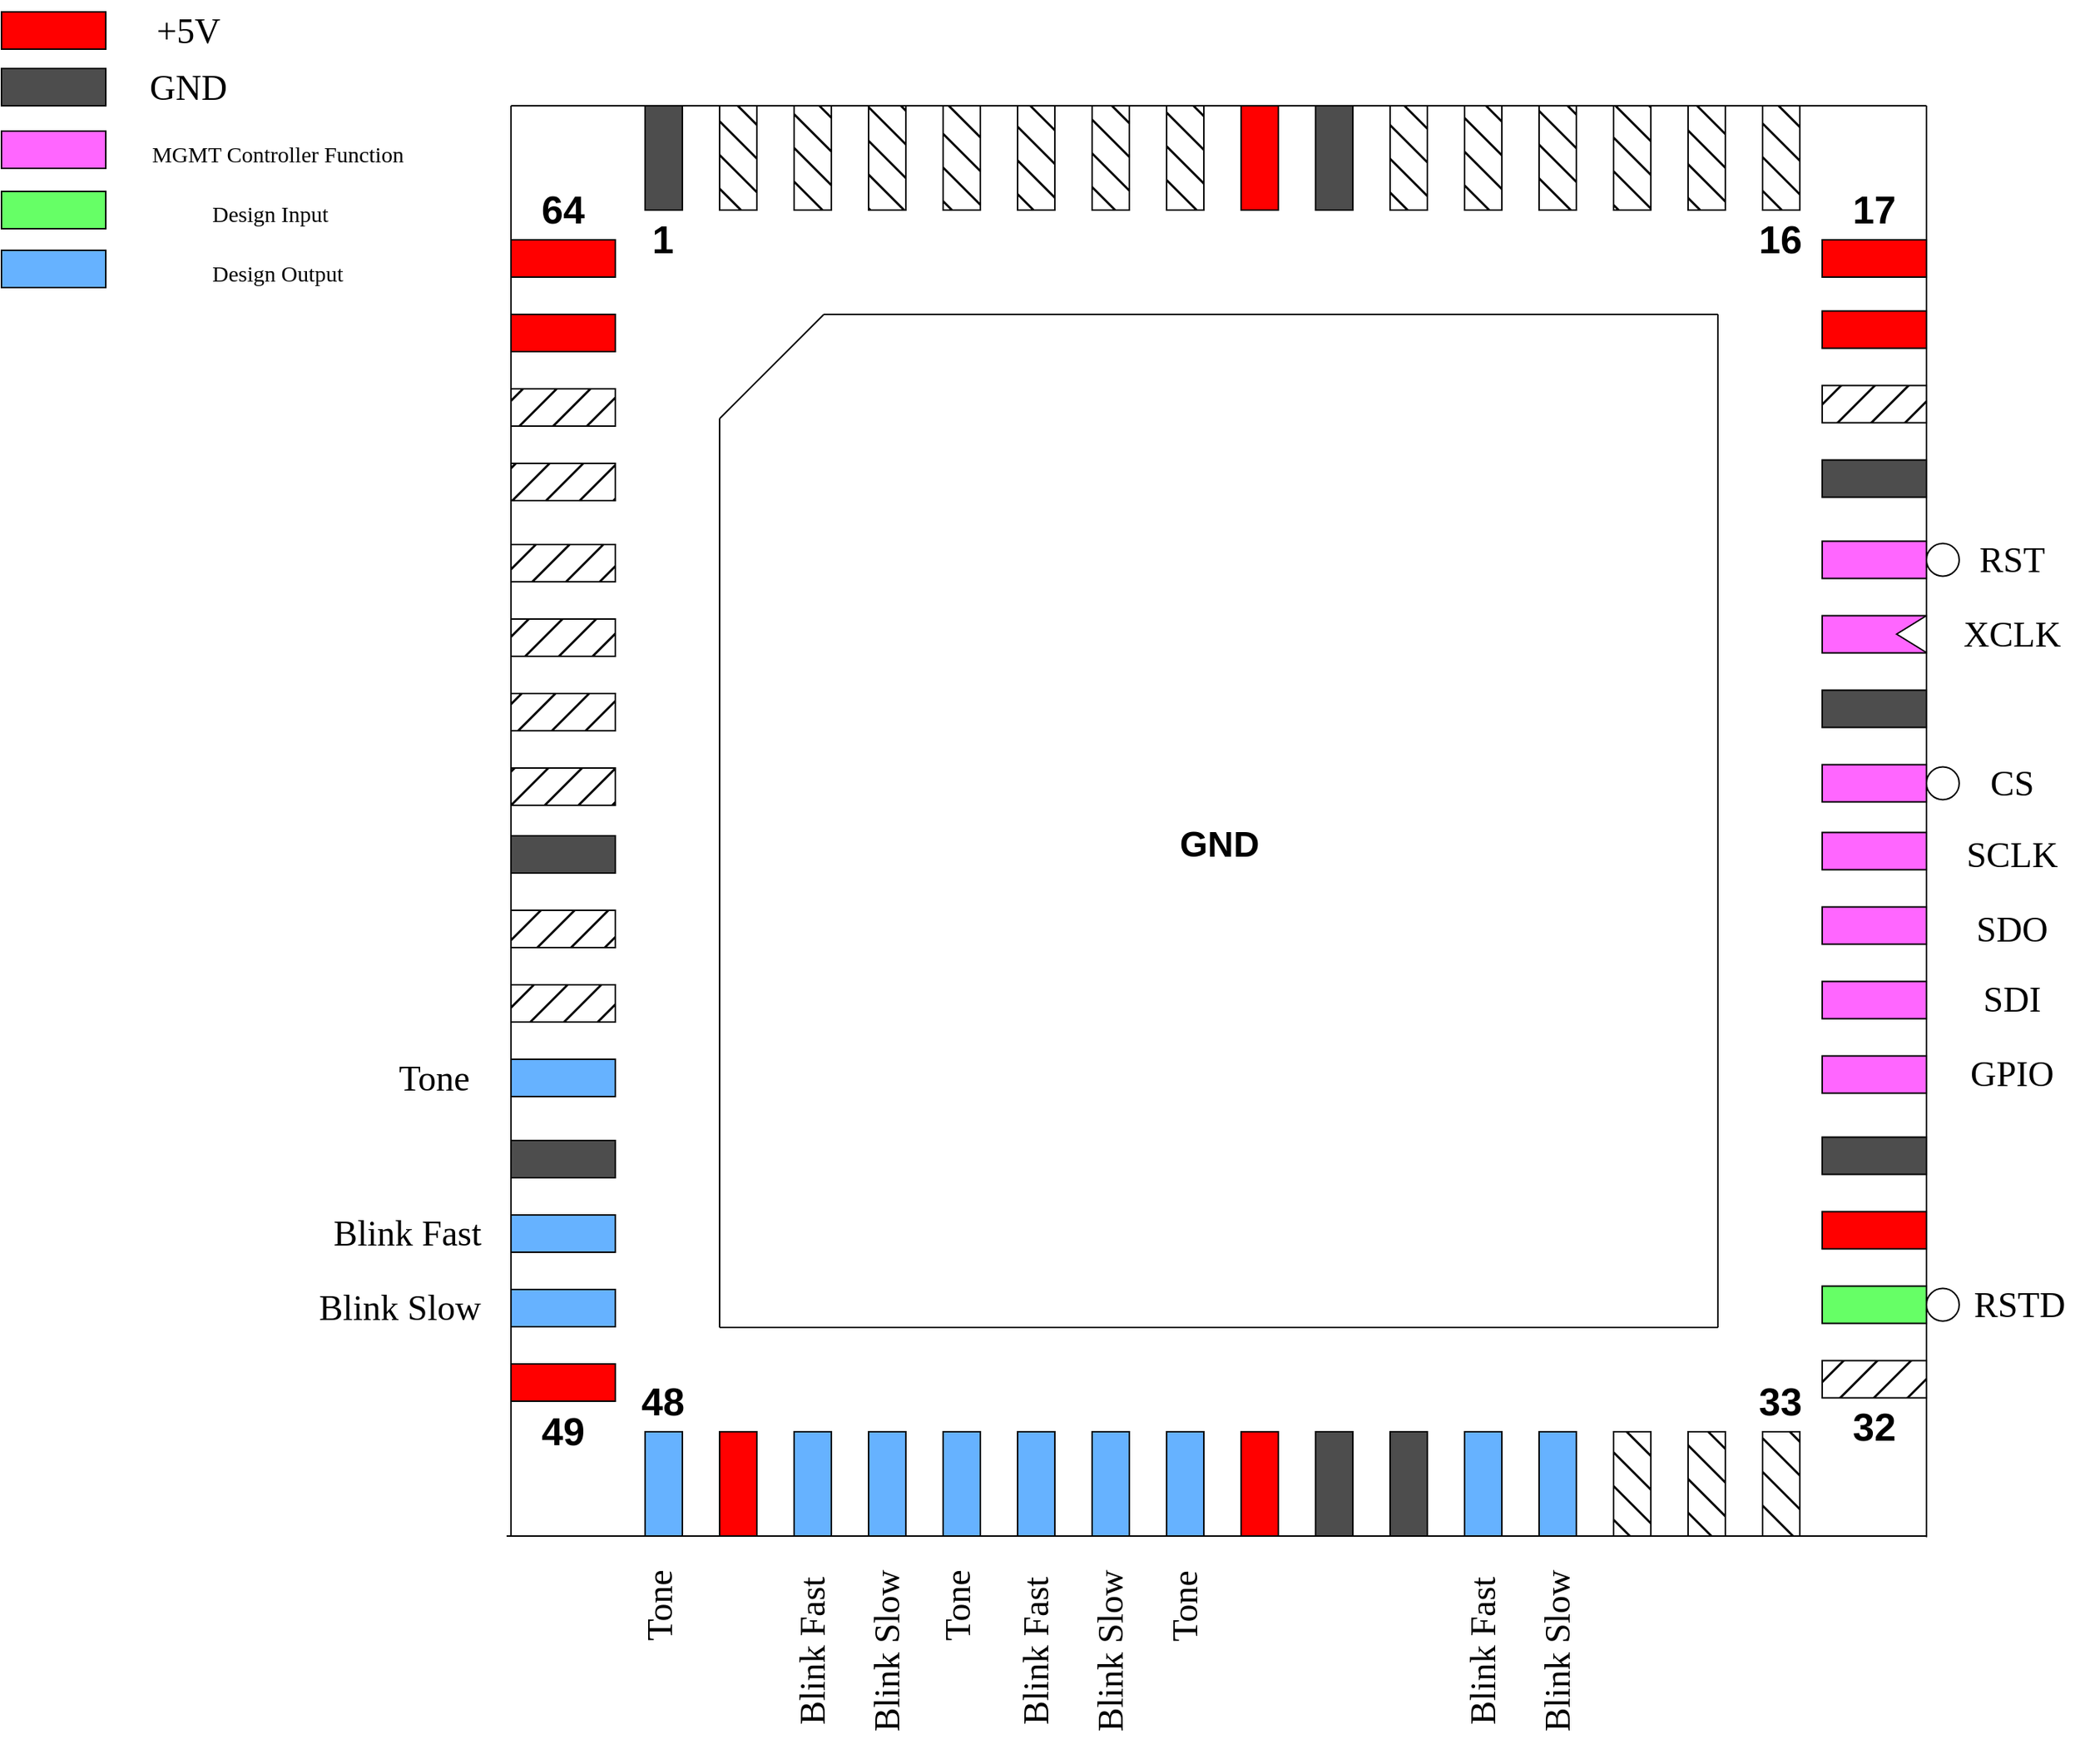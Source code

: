 <mxfile version="23.1.5" type="device">
  <diagram name="Page-1" id="KBfaCyDjYWF2zj9976v4">
    <mxGraphModel dx="1152" dy="675" grid="1" gridSize="10" guides="1" tooltips="1" connect="1" arrows="1" fold="1" page="1" pageScale="1" pageWidth="1654" pageHeight="1169" math="0" shadow="0">
      <root>
        <mxCell id="0" />
        <mxCell id="1" parent="0" />
        <mxCell id="v-SxHT_lb7vYxUnTYVk2-1" value="" style="rounded=0;whiteSpace=wrap;html=1;fillColor=#FF0000;" parent="1" vertex="1">
          <mxGeometry x="351.96" y="193" width="70" height="25" as="geometry" />
        </mxCell>
        <mxCell id="v-SxHT_lb7vYxUnTYVk2-3" value="" style="rounded=0;whiteSpace=wrap;html=1;fillColor=#FF0000;" parent="1" vertex="1">
          <mxGeometry x="351.96" y="243" width="70" height="25" as="geometry" />
        </mxCell>
        <mxCell id="v-SxHT_lb7vYxUnTYVk2-4" value="" style="rounded=0;whiteSpace=wrap;html=1;fillStyle=hatch;fillColor=#000000;" parent="1" vertex="1">
          <mxGeometry x="351.96" y="293" width="70" height="25" as="geometry" />
        </mxCell>
        <mxCell id="v-SxHT_lb7vYxUnTYVk2-5" value="" style="rounded=0;whiteSpace=wrap;html=1;fillStyle=hatch;fillColor=#000000;" parent="1" vertex="1">
          <mxGeometry x="351.96" y="343" width="70" height="25" as="geometry" />
        </mxCell>
        <mxCell id="v-SxHT_lb7vYxUnTYVk2-6" value="" style="rounded=0;whiteSpace=wrap;html=1;fillStyle=hatch;fillColor=#000000;" parent="1" vertex="1">
          <mxGeometry x="351.96" y="397.5" width="70" height="25" as="geometry" />
        </mxCell>
        <mxCell id="v-SxHT_lb7vYxUnTYVk2-7" value="" style="rounded=0;whiteSpace=wrap;html=1;fillStyle=hatch;fillColor=#000000;" parent="1" vertex="1">
          <mxGeometry x="351.96" y="447.5" width="70" height="25" as="geometry" />
        </mxCell>
        <mxCell id="v-SxHT_lb7vYxUnTYVk2-8" value="" style="rounded=0;whiteSpace=wrap;html=1;fillStyle=hatch;fillColor=#000000;" parent="1" vertex="1">
          <mxGeometry x="351.96" y="497.5" width="70" height="25" as="geometry" />
        </mxCell>
        <mxCell id="v-SxHT_lb7vYxUnTYVk2-9" value="" style="rounded=0;whiteSpace=wrap;html=1;fillStyle=hatch;fillColor=#000000;" parent="1" vertex="1">
          <mxGeometry x="351.96" y="547.5" width="70" height="25" as="geometry" />
        </mxCell>
        <mxCell id="v-SxHT_lb7vYxUnTYVk2-10" value="" style="rounded=0;whiteSpace=wrap;html=1;fillColor=#4D4D4D;" parent="1" vertex="1">
          <mxGeometry x="351.96" y="593" width="70" height="25" as="geometry" />
        </mxCell>
        <mxCell id="v-SxHT_lb7vYxUnTYVk2-11" value="" style="rounded=0;whiteSpace=wrap;html=1;fillStyle=hatch;fillColor=#000000;" parent="1" vertex="1">
          <mxGeometry x="351.96" y="643" width="70" height="25" as="geometry" />
        </mxCell>
        <mxCell id="v-SxHT_lb7vYxUnTYVk2-12" value="" style="rounded=0;whiteSpace=wrap;html=1;fillStyle=hatch;fillColor=#000000;" parent="1" vertex="1">
          <mxGeometry x="351.96" y="693" width="70" height="25" as="geometry" />
        </mxCell>
        <mxCell id="v-SxHT_lb7vYxUnTYVk2-13" value="" style="rounded=0;whiteSpace=wrap;html=1;fillColor=#66B2FF;" parent="1" vertex="1">
          <mxGeometry x="351.96" y="743" width="70" height="25" as="geometry" />
        </mxCell>
        <mxCell id="v-SxHT_lb7vYxUnTYVk2-14" value="" style="rounded=0;whiteSpace=wrap;html=1;fillColor=#4D4D4D;" parent="1" vertex="1">
          <mxGeometry x="351.96" y="797.5" width="70" height="25" as="geometry" />
        </mxCell>
        <mxCell id="v-SxHT_lb7vYxUnTYVk2-15" value="" style="rounded=0;whiteSpace=wrap;html=1;fillColor=#66B2FF;" parent="1" vertex="1">
          <mxGeometry x="351.96" y="847.5" width="70" height="25" as="geometry" />
        </mxCell>
        <mxCell id="v-SxHT_lb7vYxUnTYVk2-16" value="" style="rounded=0;whiteSpace=wrap;html=1;fillColor=#66B2FF;" parent="1" vertex="1">
          <mxGeometry x="351.96" y="897.5" width="70" height="25" as="geometry" />
        </mxCell>
        <mxCell id="v-SxHT_lb7vYxUnTYVk2-17" value="" style="rounded=0;whiteSpace=wrap;html=1;fillColor=#FF0000;" parent="1" vertex="1">
          <mxGeometry x="351.96" y="947.5" width="70" height="25" as="geometry" />
        </mxCell>
        <mxCell id="v-SxHT_lb7vYxUnTYVk2-19" value="" style="rounded=0;whiteSpace=wrap;html=1;fillColor=#FF0000;" parent="1" vertex="1">
          <mxGeometry x="1231.96" y="193" width="70" height="25" as="geometry" />
        </mxCell>
        <mxCell id="v-SxHT_lb7vYxUnTYVk2-20" value="" style="rounded=0;whiteSpace=wrap;html=1;fillColor=#FF0000;" parent="1" vertex="1">
          <mxGeometry x="1231.96" y="240.75" width="70" height="25" as="geometry" />
        </mxCell>
        <mxCell id="v-SxHT_lb7vYxUnTYVk2-21" value="" style="rounded=0;whiteSpace=wrap;html=1;fillColor=#000000;fillStyle=hatch;" parent="1" vertex="1">
          <mxGeometry x="1231.96" y="290.75" width="70" height="25" as="geometry" />
        </mxCell>
        <mxCell id="v-SxHT_lb7vYxUnTYVk2-22" value="" style="rounded=0;whiteSpace=wrap;html=1;fillColor=#4D4D4D;" parent="1" vertex="1">
          <mxGeometry x="1231.96" y="340.75" width="70" height="25" as="geometry" />
        </mxCell>
        <mxCell id="v-SxHT_lb7vYxUnTYVk2-23" value="" style="rounded=0;whiteSpace=wrap;html=1;fillColor=#FF66FF;" parent="1" vertex="1">
          <mxGeometry x="1231.96" y="395.25" width="70" height="25" as="geometry" />
        </mxCell>
        <mxCell id="v-SxHT_lb7vYxUnTYVk2-24" value="" style="rounded=0;whiteSpace=wrap;html=1;fillColor=#FF66FF;" parent="1" vertex="1">
          <mxGeometry x="1231.96" y="445.25" width="70" height="25" as="geometry" />
        </mxCell>
        <mxCell id="v-SxHT_lb7vYxUnTYVk2-25" value="" style="rounded=0;whiteSpace=wrap;html=1;fillColor=#4D4D4D;" parent="1" vertex="1">
          <mxGeometry x="1231.96" y="495.25" width="70" height="25" as="geometry" />
        </mxCell>
        <mxCell id="v-SxHT_lb7vYxUnTYVk2-26" value="" style="rounded=0;whiteSpace=wrap;html=1;fillColor=#FF66FF;" parent="1" vertex="1">
          <mxGeometry x="1231.96" y="545.25" width="70" height="25" as="geometry" />
        </mxCell>
        <mxCell id="v-SxHT_lb7vYxUnTYVk2-27" value="" style="rounded=0;whiteSpace=wrap;html=1;fillColor=#FF66FF;" parent="1" vertex="1">
          <mxGeometry x="1231.96" y="590.75" width="70" height="25" as="geometry" />
        </mxCell>
        <mxCell id="v-SxHT_lb7vYxUnTYVk2-28" value="" style="rounded=0;whiteSpace=wrap;html=1;fillColor=#FF66FF;" parent="1" vertex="1">
          <mxGeometry x="1231.96" y="640.75" width="70" height="25" as="geometry" />
        </mxCell>
        <mxCell id="v-SxHT_lb7vYxUnTYVk2-29" value="" style="rounded=0;whiteSpace=wrap;html=1;fillColor=#FF66FF;" parent="1" vertex="1">
          <mxGeometry x="1231.96" y="690.75" width="70" height="25" as="geometry" />
        </mxCell>
        <mxCell id="v-SxHT_lb7vYxUnTYVk2-30" value="" style="rounded=0;whiteSpace=wrap;html=1;fillColor=#FF66FF;" parent="1" vertex="1">
          <mxGeometry x="1231.96" y="740.75" width="70" height="25" as="geometry" />
        </mxCell>
        <mxCell id="v-SxHT_lb7vYxUnTYVk2-31" value="" style="rounded=0;whiteSpace=wrap;html=1;fillColor=#4D4D4D;" parent="1" vertex="1">
          <mxGeometry x="1231.96" y="795.25" width="70" height="25" as="geometry" />
        </mxCell>
        <mxCell id="v-SxHT_lb7vYxUnTYVk2-32" value="" style="rounded=0;whiteSpace=wrap;html=1;fillColor=#FF0000;" parent="1" vertex="1">
          <mxGeometry x="1231.96" y="845.25" width="70" height="25" as="geometry" />
        </mxCell>
        <mxCell id="v-SxHT_lb7vYxUnTYVk2-33" value="" style="rounded=0;whiteSpace=wrap;html=1;fillColor=#66FF66;" parent="1" vertex="1">
          <mxGeometry x="1231.96" y="895.25" width="70" height="25" as="geometry" />
        </mxCell>
        <mxCell id="v-SxHT_lb7vYxUnTYVk2-34" value="" style="rounded=0;whiteSpace=wrap;html=1;fillStyle=hatch;fillColor=#000000;" parent="1" vertex="1">
          <mxGeometry x="1231.96" y="945.25" width="70" height="25" as="geometry" />
        </mxCell>
        <mxCell id="v-SxHT_lb7vYxUnTYVk2-35" value="" style="rounded=0;whiteSpace=wrap;html=1;direction=south;fillColor=#66B2FF;" parent="1" vertex="1">
          <mxGeometry x="441.96" y="993" width="25" height="70" as="geometry" />
        </mxCell>
        <mxCell id="v-SxHT_lb7vYxUnTYVk2-36" value="" style="rounded=0;whiteSpace=wrap;html=1;direction=south;fillColor=#FF0000;" parent="1" vertex="1">
          <mxGeometry x="491.96" y="993" width="25" height="70" as="geometry" />
        </mxCell>
        <mxCell id="v-SxHT_lb7vYxUnTYVk2-37" value="" style="rounded=0;whiteSpace=wrap;html=1;direction=south;fillColor=#66B2FF;" parent="1" vertex="1">
          <mxGeometry x="541.96" y="993" width="25" height="70" as="geometry" />
        </mxCell>
        <mxCell id="v-SxHT_lb7vYxUnTYVk2-38" value="" style="rounded=0;whiteSpace=wrap;html=1;direction=south;fillColor=#66B2FF;" parent="1" vertex="1">
          <mxGeometry x="591.96" y="993" width="25" height="70" as="geometry" />
        </mxCell>
        <mxCell id="v-SxHT_lb7vYxUnTYVk2-39" value="" style="rounded=0;whiteSpace=wrap;html=1;direction=south;fillColor=#66B2FF;" parent="1" vertex="1">
          <mxGeometry x="641.96" y="993" width="25" height="70" as="geometry" />
        </mxCell>
        <mxCell id="v-SxHT_lb7vYxUnTYVk2-40" value="" style="rounded=0;whiteSpace=wrap;html=1;direction=south;fillColor=#66B2FF;" parent="1" vertex="1">
          <mxGeometry x="691.96" y="993" width="25" height="70" as="geometry" />
        </mxCell>
        <mxCell id="v-SxHT_lb7vYxUnTYVk2-41" value="" style="rounded=0;whiteSpace=wrap;html=1;direction=south;fillColor=#66B2FF;" parent="1" vertex="1">
          <mxGeometry x="741.96" y="993" width="25" height="70" as="geometry" />
        </mxCell>
        <mxCell id="v-SxHT_lb7vYxUnTYVk2-42" value="" style="rounded=0;whiteSpace=wrap;html=1;direction=south;fillColor=#66B2FF;" parent="1" vertex="1">
          <mxGeometry x="791.96" y="993" width="25" height="70" as="geometry" />
        </mxCell>
        <mxCell id="v-SxHT_lb7vYxUnTYVk2-43" value="" style="rounded=0;whiteSpace=wrap;html=1;direction=south;fillColor=#FF0000;" parent="1" vertex="1">
          <mxGeometry x="841.96" y="993" width="25" height="70" as="geometry" />
        </mxCell>
        <mxCell id="v-SxHT_lb7vYxUnTYVk2-44" value="" style="rounded=0;whiteSpace=wrap;html=1;direction=south;fillColor=#4D4D4D;" parent="1" vertex="1">
          <mxGeometry x="891.96" y="993" width="25" height="70" as="geometry" />
        </mxCell>
        <mxCell id="v-SxHT_lb7vYxUnTYVk2-45" value="" style="rounded=0;whiteSpace=wrap;html=1;direction=south;fillColor=#4D4D4D;" parent="1" vertex="1">
          <mxGeometry x="941.96" y="993" width="25" height="70" as="geometry" />
        </mxCell>
        <mxCell id="v-SxHT_lb7vYxUnTYVk2-46" value="" style="rounded=0;whiteSpace=wrap;html=1;direction=south;fillColor=#66B2FF;" parent="1" vertex="1">
          <mxGeometry x="991.96" y="993" width="25" height="70" as="geometry" />
        </mxCell>
        <mxCell id="v-SxHT_lb7vYxUnTYVk2-47" value="" style="rounded=0;whiteSpace=wrap;html=1;direction=south;fillColor=#66B2FF;" parent="1" vertex="1">
          <mxGeometry x="1041.96" y="993" width="25" height="70" as="geometry" />
        </mxCell>
        <mxCell id="v-SxHT_lb7vYxUnTYVk2-48" value="" style="rounded=0;whiteSpace=wrap;html=1;direction=south;fillColor=#000000;fillStyle=hatch;" parent="1" vertex="1">
          <mxGeometry x="1091.96" y="993" width="25" height="70" as="geometry" />
        </mxCell>
        <mxCell id="v-SxHT_lb7vYxUnTYVk2-49" value="" style="rounded=0;whiteSpace=wrap;html=1;direction=south;fillStyle=hatch;fillColor=#000000;" parent="1" vertex="1">
          <mxGeometry x="1141.96" y="993" width="25" height="70" as="geometry" />
        </mxCell>
        <mxCell id="v-SxHT_lb7vYxUnTYVk2-50" value="" style="rounded=0;whiteSpace=wrap;html=1;direction=south;fillStyle=hatch;fillColor=#000000;" parent="1" vertex="1">
          <mxGeometry x="1191.96" y="993" width="25" height="70" as="geometry" />
        </mxCell>
        <mxCell id="v-SxHT_lb7vYxUnTYVk2-52" value="" style="rounded=0;whiteSpace=wrap;html=1;direction=south;fillColor=#4D4D4D;" parent="1" vertex="1">
          <mxGeometry x="441.96" y="103" width="25" height="70" as="geometry" />
        </mxCell>
        <mxCell id="v-SxHT_lb7vYxUnTYVk2-53" value="" style="rounded=0;whiteSpace=wrap;html=1;direction=south;fillStyle=hatch;fillColor=#000000;" parent="1" vertex="1">
          <mxGeometry x="491.96" y="103" width="25" height="70" as="geometry" />
        </mxCell>
        <mxCell id="v-SxHT_lb7vYxUnTYVk2-54" value="" style="rounded=0;whiteSpace=wrap;html=1;direction=south;fillStyle=hatch;fillColor=#000000;" parent="1" vertex="1">
          <mxGeometry x="541.96" y="103" width="25" height="70" as="geometry" />
        </mxCell>
        <mxCell id="v-SxHT_lb7vYxUnTYVk2-55" value="" style="rounded=0;whiteSpace=wrap;html=1;direction=south;fillStyle=hatch;fillColor=#000000;" parent="1" vertex="1">
          <mxGeometry x="591.96" y="103" width="25" height="70" as="geometry" />
        </mxCell>
        <mxCell id="v-SxHT_lb7vYxUnTYVk2-56" value="" style="rounded=0;whiteSpace=wrap;html=1;direction=south;fillColor=#000000;fillStyle=hatch;" parent="1" vertex="1">
          <mxGeometry x="641.96" y="103" width="25" height="70" as="geometry" />
        </mxCell>
        <mxCell id="v-SxHT_lb7vYxUnTYVk2-57" value="" style="rounded=0;whiteSpace=wrap;html=1;direction=south;fillColor=#000000;fillStyle=hatch;" parent="1" vertex="1">
          <mxGeometry x="691.96" y="103" width="25" height="70" as="geometry" />
        </mxCell>
        <mxCell id="v-SxHT_lb7vYxUnTYVk2-58" value="" style="rounded=0;whiteSpace=wrap;html=1;direction=south;fillStyle=hatch;fillColor=#000000;" parent="1" vertex="1">
          <mxGeometry x="741.96" y="103" width="25" height="70" as="geometry" />
        </mxCell>
        <mxCell id="v-SxHT_lb7vYxUnTYVk2-59" value="" style="rounded=0;whiteSpace=wrap;html=1;direction=south;fillStyle=hatch;fillColor=#000000;" parent="1" vertex="1">
          <mxGeometry x="791.96" y="103" width="25" height="70" as="geometry" />
        </mxCell>
        <mxCell id="v-SxHT_lb7vYxUnTYVk2-60" value="" style="rounded=0;whiteSpace=wrap;html=1;direction=south;fillColor=#FF0000;" parent="1" vertex="1">
          <mxGeometry x="841.96" y="103" width="25" height="70" as="geometry" />
        </mxCell>
        <mxCell id="v-SxHT_lb7vYxUnTYVk2-61" value="" style="rounded=0;whiteSpace=wrap;html=1;direction=south;fillColor=#4D4D4D;" parent="1" vertex="1">
          <mxGeometry x="891.96" y="103" width="25" height="70" as="geometry" />
        </mxCell>
        <mxCell id="v-SxHT_lb7vYxUnTYVk2-62" value="" style="rounded=0;whiteSpace=wrap;html=1;direction=south;fillStyle=hatch;fillColor=#000000;" parent="1" vertex="1">
          <mxGeometry x="941.96" y="103" width="25" height="70" as="geometry" />
        </mxCell>
        <mxCell id="v-SxHT_lb7vYxUnTYVk2-63" value="" style="rounded=0;whiteSpace=wrap;html=1;direction=south;fillStyle=hatch;fillColor=#000000;" parent="1" vertex="1">
          <mxGeometry x="991.96" y="103" width="25" height="70" as="geometry" />
        </mxCell>
        <mxCell id="v-SxHT_lb7vYxUnTYVk2-64" value="" style="rounded=0;whiteSpace=wrap;html=1;direction=south;fillStyle=hatch;fillColor=#000000;" parent="1" vertex="1">
          <mxGeometry x="1041.96" y="103" width="25" height="70" as="geometry" />
        </mxCell>
        <mxCell id="v-SxHT_lb7vYxUnTYVk2-65" value="" style="rounded=0;whiteSpace=wrap;html=1;direction=south;fillStyle=hatch;fillColor=#000000;" parent="1" vertex="1">
          <mxGeometry x="1091.96" y="103" width="25" height="70" as="geometry" />
        </mxCell>
        <mxCell id="v-SxHT_lb7vYxUnTYVk2-66" value="" style="rounded=0;whiteSpace=wrap;html=1;direction=south;fillStyle=hatch;fillColor=#000000;" parent="1" vertex="1">
          <mxGeometry x="1141.96" y="103" width="25" height="70" as="geometry" />
        </mxCell>
        <mxCell id="v-SxHT_lb7vYxUnTYVk2-67" value="" style="rounded=0;whiteSpace=wrap;html=1;direction=south;fillStyle=hatch;fillColor=#000000;" parent="1" vertex="1">
          <mxGeometry x="1191.96" y="103" width="25" height="70" as="geometry" />
        </mxCell>
        <mxCell id="v-SxHT_lb7vYxUnTYVk2-69" value="" style="endArrow=none;html=1;rounded=0;" parent="1" edge="1">
          <mxGeometry width="50" height="50" relative="1" as="geometry">
            <mxPoint x="491.96" y="923" as="sourcePoint" />
            <mxPoint x="1161.96" y="923" as="targetPoint" />
          </mxGeometry>
        </mxCell>
        <mxCell id="v-SxHT_lb7vYxUnTYVk2-70" value="" style="endArrow=none;html=1;rounded=0;" parent="1" edge="1">
          <mxGeometry width="50" height="50" relative="1" as="geometry">
            <mxPoint x="1161.96" y="923" as="sourcePoint" />
            <mxPoint x="1161.96" y="243" as="targetPoint" />
          </mxGeometry>
        </mxCell>
        <mxCell id="v-SxHT_lb7vYxUnTYVk2-71" value="" style="endArrow=none;html=1;rounded=0;" parent="1" edge="1">
          <mxGeometry width="50" height="50" relative="1" as="geometry">
            <mxPoint x="561.96" y="243" as="sourcePoint" />
            <mxPoint x="1161.96" y="243" as="targetPoint" />
          </mxGeometry>
        </mxCell>
        <mxCell id="v-SxHT_lb7vYxUnTYVk2-72" value="" style="endArrow=none;html=1;rounded=0;" parent="1" edge="1">
          <mxGeometry width="50" height="50" relative="1" as="geometry">
            <mxPoint x="491.96" y="923" as="sourcePoint" />
            <mxPoint x="491.96" y="313" as="targetPoint" />
          </mxGeometry>
        </mxCell>
        <mxCell id="v-SxHT_lb7vYxUnTYVk2-73" value="" style="endArrow=none;html=1;rounded=0;" parent="1" edge="1">
          <mxGeometry width="50" height="50" relative="1" as="geometry">
            <mxPoint x="491.96" y="313" as="sourcePoint" />
            <mxPoint x="561.96" y="243" as="targetPoint" />
          </mxGeometry>
        </mxCell>
        <mxCell id="v-SxHT_lb7vYxUnTYVk2-74" value="" style="endArrow=none;html=1;rounded=0;" parent="1" edge="1">
          <mxGeometry width="50" height="50" relative="1" as="geometry">
            <mxPoint x="351.96" y="1063" as="sourcePoint" />
            <mxPoint x="351.96" y="103" as="targetPoint" />
          </mxGeometry>
        </mxCell>
        <mxCell id="v-SxHT_lb7vYxUnTYVk2-75" value="" style="endArrow=none;html=1;rounded=0;" parent="1" edge="1">
          <mxGeometry width="50" height="50" relative="1" as="geometry">
            <mxPoint x="351.96" y="103" as="sourcePoint" />
            <mxPoint x="1301.96" y="103" as="targetPoint" />
          </mxGeometry>
        </mxCell>
        <mxCell id="v-SxHT_lb7vYxUnTYVk2-76" value="" style="endArrow=none;html=1;rounded=0;" parent="1" edge="1">
          <mxGeometry width="50" height="50" relative="1" as="geometry">
            <mxPoint x="1301.96" y="1063.741" as="sourcePoint" />
            <mxPoint x="1301.96" y="103" as="targetPoint" />
          </mxGeometry>
        </mxCell>
        <mxCell id="v-SxHT_lb7vYxUnTYVk2-77" value="" style="endArrow=none;html=1;rounded=0;" parent="1" edge="1">
          <mxGeometry width="50" height="50" relative="1" as="geometry">
            <mxPoint x="348.997" y="1063" as="sourcePoint" />
            <mxPoint x="1301.96" y="1063" as="targetPoint" />
          </mxGeometry>
        </mxCell>
        <mxCell id="v-SxHT_lb7vYxUnTYVk2-78" value="&lt;font size=&quot;1&quot;&gt;&lt;b&gt;&lt;font style=&quot;font-size: 26px;&quot;&gt;1&lt;/font&gt;&lt;/b&gt;&lt;/font&gt;" style="text;html=1;strokeColor=none;fillColor=none;align=center;verticalAlign=middle;whiteSpace=wrap;rounded=0;" parent="1" vertex="1">
          <mxGeometry x="439.46" y="173" width="30" height="40" as="geometry" />
        </mxCell>
        <mxCell id="v-SxHT_lb7vYxUnTYVk2-79" value="&lt;font size=&quot;1&quot;&gt;&lt;b style=&quot;font-size: 26px;&quot;&gt;64&lt;/b&gt;&lt;/font&gt;" style="text;html=1;strokeColor=none;fillColor=none;align=center;verticalAlign=middle;whiteSpace=wrap;rounded=0;" parent="1" vertex="1">
          <mxGeometry x="366.96" y="153" width="40" height="40" as="geometry" />
        </mxCell>
        <mxCell id="v-SxHT_lb7vYxUnTYVk2-81" value="&lt;font size=&quot;1&quot;&gt;&lt;b style=&quot;font-size: 26px;&quot;&gt;16&lt;/b&gt;&lt;/font&gt;" style="text;html=1;strokeColor=none;fillColor=none;align=center;verticalAlign=middle;whiteSpace=wrap;rounded=0;" parent="1" vertex="1">
          <mxGeometry x="1184.46" y="173" width="40" height="40" as="geometry" />
        </mxCell>
        <mxCell id="v-SxHT_lb7vYxUnTYVk2-82" value="&lt;font size=&quot;1&quot;&gt;&lt;b style=&quot;font-size: 26px;&quot;&gt;17&lt;/b&gt;&lt;/font&gt;" style="text;html=1;strokeColor=none;fillColor=none;align=center;verticalAlign=middle;whiteSpace=wrap;rounded=0;" parent="1" vertex="1">
          <mxGeometry x="1246.96" y="153" width="40" height="40" as="geometry" />
        </mxCell>
        <mxCell id="v-SxHT_lb7vYxUnTYVk2-83" value="&lt;font size=&quot;1&quot;&gt;&lt;b style=&quot;font-size: 26px;&quot;&gt;32&lt;/b&gt;&lt;/font&gt;" style="text;html=1;strokeColor=none;fillColor=none;align=center;verticalAlign=middle;whiteSpace=wrap;rounded=0;" parent="1" vertex="1">
          <mxGeometry x="1246.96" y="970.25" width="40" height="40" as="geometry" />
        </mxCell>
        <mxCell id="v-SxHT_lb7vYxUnTYVk2-84" value="&lt;font size=&quot;1&quot;&gt;&lt;b style=&quot;font-size: 26px;&quot;&gt;33&lt;/b&gt;&lt;/font&gt;" style="text;html=1;strokeColor=none;fillColor=none;align=center;verticalAlign=middle;whiteSpace=wrap;rounded=0;" parent="1" vertex="1">
          <mxGeometry x="1184.46" y="953" width="40" height="40" as="geometry" />
        </mxCell>
        <mxCell id="v-SxHT_lb7vYxUnTYVk2-85" value="&lt;font size=&quot;1&quot;&gt;&lt;b style=&quot;font-size: 26px;&quot;&gt;48&lt;/b&gt;&lt;/font&gt;" style="text;html=1;strokeColor=none;fillColor=none;align=center;verticalAlign=middle;whiteSpace=wrap;rounded=0;" parent="1" vertex="1">
          <mxGeometry x="434.46" y="953" width="40" height="40" as="geometry" />
        </mxCell>
        <mxCell id="v-SxHT_lb7vYxUnTYVk2-86" value="&lt;font size=&quot;1&quot;&gt;&lt;b style=&quot;font-size: 26px;&quot;&gt;49&lt;/b&gt;&lt;/font&gt;" style="text;html=1;strokeColor=none;fillColor=none;align=center;verticalAlign=middle;whiteSpace=wrap;rounded=0;" parent="1" vertex="1">
          <mxGeometry x="366.96" y="972.5" width="40" height="40" as="geometry" />
        </mxCell>
        <mxCell id="v-SxHT_lb7vYxUnTYVk2-87" value="&lt;b&gt;&lt;font style=&quot;font-size: 24px;&quot;&gt;GND&lt;/font&gt;&lt;/b&gt;" style="text;html=1;align=center;verticalAlign=middle;resizable=0;points=[];autosize=1;strokeColor=none;fillColor=none;" parent="1" vertex="1">
          <mxGeometry x="787" y="579" width="80" height="40" as="geometry" />
        </mxCell>
        <mxCell id="v-SxHT_lb7vYxUnTYVk2-89" value="" style="triangle;whiteSpace=wrap;html=1;direction=west;" parent="1" vertex="1">
          <mxGeometry x="1281.96" y="445.25" width="20" height="24.75" as="geometry" />
        </mxCell>
        <mxCell id="v-SxHT_lb7vYxUnTYVk2-91" value="" style="ellipse;whiteSpace=wrap;html=1;aspect=fixed;" parent="1" vertex="1">
          <mxGeometry x="1301.96" y="396.77" width="21.96" height="21.96" as="geometry" />
        </mxCell>
        <mxCell id="v-SxHT_lb7vYxUnTYVk2-92" value="&lt;font style=&quot;font-size: 24px;&quot;&gt;RST&lt;/font&gt;" style="text;html=1;align=center;verticalAlign=middle;resizable=0;points=[];autosize=1;strokeColor=none;fillColor=none;fontFamily=Tahoma;" parent="1" vertex="1">
          <mxGeometry x="1323.92" y="387.75" width="70" height="40" as="geometry" />
        </mxCell>
        <mxCell id="v-SxHT_lb7vYxUnTYVk2-93" value="&lt;div&gt;&lt;font style=&quot;font-size: 24px;&quot;&gt;XCLK&lt;/font&gt;&lt;/div&gt;" style="text;html=1;align=center;verticalAlign=middle;resizable=0;points=[];autosize=1;strokeColor=none;fillColor=none;fontFamily=Tahoma;" parent="1" vertex="1">
          <mxGeometry x="1313.92" y="437.62" width="90" height="40" as="geometry" />
        </mxCell>
        <mxCell id="v-SxHT_lb7vYxUnTYVk2-94" value="&lt;div&gt;&lt;font style=&quot;font-size: 24px;&quot;&gt;GPIO&lt;/font&gt;&lt;/div&gt;" style="text;html=1;align=center;verticalAlign=middle;resizable=0;points=[];autosize=1;strokeColor=none;fillColor=none;fontFamily=Tahoma;" parent="1" vertex="1">
          <mxGeometry x="1313.92" y="733.25" width="90" height="40" as="geometry" />
        </mxCell>
        <mxCell id="v-SxHT_lb7vYxUnTYVk2-95" value="&lt;div&gt;&lt;font style=&quot;font-size: 24px;&quot;&gt;SDI&lt;/font&gt;&lt;/div&gt;" style="text;html=1;align=center;verticalAlign=middle;resizable=0;points=[];autosize=1;strokeColor=none;fillColor=none;fontFamily=Tahoma;" parent="1" vertex="1">
          <mxGeometry x="1323.92" y="683.25" width="70" height="40" as="geometry" />
        </mxCell>
        <mxCell id="v-SxHT_lb7vYxUnTYVk2-96" value="&lt;div&gt;&lt;font style=&quot;font-size: 24px;&quot;&gt;SDO&lt;/font&gt;&lt;/div&gt;" style="text;html=1;align=center;verticalAlign=middle;resizable=0;points=[];autosize=1;strokeColor=none;fillColor=none;fontFamily=Tahoma;" parent="1" vertex="1">
          <mxGeometry x="1318.92" y="635.5" width="80" height="40" as="geometry" />
        </mxCell>
        <mxCell id="v-SxHT_lb7vYxUnTYVk2-97" value="&lt;div&gt;&lt;font style=&quot;font-size: 24px;&quot;&gt;SCLK&lt;/font&gt;&lt;/div&gt;" style="text;html=1;align=center;verticalAlign=middle;resizable=0;points=[];autosize=1;strokeColor=none;fillColor=none;fontFamily=Tahoma;" parent="1" vertex="1">
          <mxGeometry x="1313.92" y="585.5" width="90" height="40" as="geometry" />
        </mxCell>
        <mxCell id="v-SxHT_lb7vYxUnTYVk2-98" value="" style="ellipse;whiteSpace=wrap;html=1;aspect=fixed;" parent="1" vertex="1">
          <mxGeometry x="1301.96" y="546.77" width="21.96" height="21.96" as="geometry" />
        </mxCell>
        <mxCell id="v-SxHT_lb7vYxUnTYVk2-99" value="&lt;div&gt;&lt;font style=&quot;font-size: 24px;&quot;&gt;CS&lt;/font&gt;&lt;/div&gt;" style="text;html=1;align=center;verticalAlign=middle;resizable=0;points=[];autosize=1;strokeColor=none;fillColor=none;fontFamily=Tahoma;" parent="1" vertex="1">
          <mxGeometry x="1328.92" y="537.75" width="60" height="40" as="geometry" />
        </mxCell>
        <mxCell id="v-SxHT_lb7vYxUnTYVk2-100" value="" style="rounded=0;whiteSpace=wrap;html=1;fillColor=#FF0000;" parent="1" vertex="1">
          <mxGeometry x="10.0" y="40" width="70" height="25" as="geometry" />
        </mxCell>
        <mxCell id="v-SxHT_lb7vYxUnTYVk2-101" value="" style="rounded=0;whiteSpace=wrap;html=1;fillColor=#4D4D4D;" parent="1" vertex="1">
          <mxGeometry x="10.0" y="78" width="70" height="25" as="geometry" />
        </mxCell>
        <mxCell id="v-SxHT_lb7vYxUnTYVk2-103" value="&lt;div&gt;&lt;font style=&quot;font-size: 24px;&quot;&gt;+5V&lt;/font&gt;&lt;/div&gt;" style="text;html=1;align=center;verticalAlign=middle;resizable=0;points=[];autosize=1;strokeColor=none;fillColor=none;fontFamily=Tahoma;" parent="1" vertex="1">
          <mxGeometry x="95" y="32.5" width="80" height="40" as="geometry" />
        </mxCell>
        <mxCell id="v-SxHT_lb7vYxUnTYVk2-104" value="&lt;div&gt;&lt;font style=&quot;font-size: 24px;&quot;&gt;GND&lt;/font&gt;&lt;/div&gt;" style="text;html=1;align=center;verticalAlign=middle;resizable=0;points=[];autosize=1;strokeColor=none;fillColor=none;fontFamily=Tahoma;" parent="1" vertex="1">
          <mxGeometry x="95" y="70.5" width="80" height="40" as="geometry" />
        </mxCell>
        <mxCell id="v-SxHT_lb7vYxUnTYVk2-105" value="" style="rounded=0;whiteSpace=wrap;html=1;fillColor=#FF66FF;" parent="1" vertex="1">
          <mxGeometry x="10" y="120" width="70" height="25" as="geometry" />
        </mxCell>
        <mxCell id="v-SxHT_lb7vYxUnTYVk2-106" value="&lt;div style=&quot;font-size: 23px;&quot;&gt;&lt;font style=&quot;font-size: 15px;&quot;&gt;MGMT Controller Function&lt;/font&gt;&lt;/div&gt;" style="text;html=1;align=center;verticalAlign=middle;resizable=0;points=[];autosize=1;strokeColor=none;fillColor=none;fontFamily=Tahoma;" parent="1" vertex="1">
          <mxGeometry x="80" y="113" width="230" height="40" as="geometry" />
        </mxCell>
        <mxCell id="U2bmND2k7hVVG4__iPzT-1" value="&lt;div&gt;&lt;font style=&quot;font-size: 24px;&quot;&gt;RSTD&lt;/font&gt;&lt;/div&gt;" style="text;html=1;align=center;verticalAlign=middle;resizable=0;points=[];autosize=1;strokeColor=none;fillColor=none;fontFamily=Tahoma;" parent="1" vertex="1">
          <mxGeometry x="1323.92" y="887.75" width="80" height="40" as="geometry" />
        </mxCell>
        <mxCell id="-7euT7-TCdP5cb3_crkI-1" value="&lt;div&gt;&lt;font style=&quot;font-size: 24px;&quot;&gt;Blink Slow&lt;/font&gt;&lt;/div&gt;" style="text;html=1;align=center;verticalAlign=middle;resizable=0;points=[];autosize=1;strokeColor=none;fillColor=none;fontFamily=Tahoma;rotation=270;" parent="1" vertex="1">
          <mxGeometry x="979.46" y="1120" width="150" height="40" as="geometry" />
        </mxCell>
        <mxCell id="-7euT7-TCdP5cb3_crkI-2" value="&lt;div&gt;&lt;font style=&quot;font-size: 24px;&quot;&gt;Blink Fast&lt;/font&gt;&lt;/div&gt;" style="text;html=1;align=center;verticalAlign=middle;resizable=0;points=[];autosize=1;strokeColor=none;fillColor=none;fontFamily=Tahoma;rotation=270;" parent="1" vertex="1">
          <mxGeometry x="934.46" y="1120" width="140" height="40" as="geometry" />
        </mxCell>
        <mxCell id="-7euT7-TCdP5cb3_crkI-3" value="&lt;div&gt;&lt;font style=&quot;font-size: 24px;&quot;&gt;Tone&lt;/font&gt;&lt;/div&gt;" style="text;html=1;align=center;verticalAlign=middle;resizable=0;points=[];autosize=1;strokeColor=none;fillColor=none;fontFamily=Tahoma;rotation=270;" parent="1" vertex="1">
          <mxGeometry x="764.46" y="1090" width="80" height="40" as="geometry" />
        </mxCell>
        <mxCell id="-7euT7-TCdP5cb3_crkI-4" value="&lt;div&gt;&lt;font style=&quot;font-size: 24px;&quot;&gt;Blink Slow&lt;/font&gt;&lt;/div&gt;" style="text;html=1;align=center;verticalAlign=middle;resizable=0;points=[];autosize=1;strokeColor=none;fillColor=none;fontFamily=Tahoma;rotation=270;" parent="1" vertex="1">
          <mxGeometry x="679.46" y="1120" width="150" height="40" as="geometry" />
        </mxCell>
        <mxCell id="-7euT7-TCdP5cb3_crkI-5" value="&lt;div&gt;&lt;font style=&quot;font-size: 24px;&quot;&gt;Blink Fast&lt;/font&gt;&lt;/div&gt;" style="text;html=1;align=center;verticalAlign=middle;resizable=0;points=[];autosize=1;strokeColor=none;fillColor=none;fontFamily=Tahoma;rotation=270;" parent="1" vertex="1">
          <mxGeometry x="634.46" y="1120" width="140" height="40" as="geometry" />
        </mxCell>
        <mxCell id="-7euT7-TCdP5cb3_crkI-6" value="&lt;div&gt;&lt;font style=&quot;font-size: 24px;&quot;&gt;Tone&lt;/font&gt;&lt;/div&gt;" style="text;html=1;align=center;verticalAlign=middle;resizable=0;points=[];autosize=1;strokeColor=none;fillColor=none;fontFamily=Tahoma;rotation=270;" parent="1" vertex="1">
          <mxGeometry x="611.96" y="1090" width="80" height="40" as="geometry" />
        </mxCell>
        <mxCell id="-7euT7-TCdP5cb3_crkI-7" value="&lt;div&gt;&lt;font style=&quot;font-size: 24px;&quot;&gt;Blink Slow&lt;/font&gt;&lt;/div&gt;" style="text;html=1;align=center;verticalAlign=middle;resizable=0;points=[];autosize=1;strokeColor=none;fillColor=none;fontFamily=Tahoma;rotation=270;" parent="1" vertex="1">
          <mxGeometry x="529.46" y="1120" width="150" height="40" as="geometry" />
        </mxCell>
        <mxCell id="-7euT7-TCdP5cb3_crkI-8" value="&lt;div&gt;&lt;font style=&quot;font-size: 24px;&quot;&gt;Blink Fast&lt;/font&gt;&lt;/div&gt;" style="text;html=1;align=center;verticalAlign=middle;resizable=0;points=[];autosize=1;strokeColor=none;fillColor=none;fontFamily=Tahoma;rotation=270;" parent="1" vertex="1">
          <mxGeometry x="484.46" y="1120" width="140" height="40" as="geometry" />
        </mxCell>
        <mxCell id="-7euT7-TCdP5cb3_crkI-9" value="&lt;div&gt;&lt;font style=&quot;font-size: 24px;&quot;&gt;Tone&lt;/font&gt;&lt;/div&gt;" style="text;html=1;align=center;verticalAlign=middle;resizable=0;points=[];autosize=1;strokeColor=none;fillColor=none;fontFamily=Tahoma;rotation=270;" parent="1" vertex="1">
          <mxGeometry x="411.96" y="1090" width="80" height="40" as="geometry" />
        </mxCell>
        <mxCell id="-7euT7-TCdP5cb3_crkI-10" value="&lt;div&gt;&lt;font style=&quot;font-size: 24px;&quot;&gt;Blink Slow&lt;/font&gt;&lt;/div&gt;" style="text;html=1;align=center;verticalAlign=middle;resizable=0;points=[];autosize=1;strokeColor=none;fillColor=none;fontFamily=Tahoma;rotation=0;" parent="1" vertex="1">
          <mxGeometry x="201.96" y="890" width="150" height="40" as="geometry" />
        </mxCell>
        <mxCell id="-7euT7-TCdP5cb3_crkI-11" value="&lt;div&gt;&lt;font style=&quot;font-size: 24px;&quot;&gt;Blink Fast&lt;/font&gt;&lt;/div&gt;" style="text;html=1;align=center;verticalAlign=middle;resizable=0;points=[];autosize=1;strokeColor=none;fillColor=none;fontFamily=Tahoma;rotation=0;" parent="1" vertex="1">
          <mxGeometry x="211.96" y="840" width="140" height="40" as="geometry" />
        </mxCell>
        <mxCell id="-7euT7-TCdP5cb3_crkI-12" value="&lt;div&gt;&lt;font style=&quot;font-size: 24px;&quot;&gt;Tone&lt;/font&gt;&lt;/div&gt;" style="text;html=1;align=center;verticalAlign=middle;resizable=0;points=[];autosize=1;strokeColor=none;fillColor=none;fontFamily=Tahoma;rotation=0;" parent="1" vertex="1">
          <mxGeometry x="260" y="735.5" width="80" height="40" as="geometry" />
        </mxCell>
        <mxCell id="-7euT7-TCdP5cb3_crkI-13" value="" style="rounded=0;whiteSpace=wrap;html=1;fillColor=#66FF66;" parent="1" vertex="1">
          <mxGeometry x="10" y="160.5" width="70" height="25" as="geometry" />
        </mxCell>
        <mxCell id="-7euT7-TCdP5cb3_crkI-14" value="&lt;div style=&quot;font-size: 23px;&quot;&gt;&lt;font style=&quot;font-size: 15px;&quot;&gt;Design Input&lt;/font&gt;&lt;/div&gt;" style="text;html=1;align=center;verticalAlign=middle;resizable=0;points=[];autosize=1;strokeColor=none;fillColor=none;fontFamily=Tahoma;" parent="1" vertex="1">
          <mxGeometry x="130" y="153" width="120" height="40" as="geometry" />
        </mxCell>
        <mxCell id="6micj_GmYJX5mXg7-v7A-1" value="" style="ellipse;whiteSpace=wrap;html=1;aspect=fixed;" parent="1" vertex="1">
          <mxGeometry x="1301.96" y="896.77" width="21.96" height="21.96" as="geometry" />
        </mxCell>
        <mxCell id="0PwX4DbV6CjrAVQem05m-1" value="" style="rounded=0;whiteSpace=wrap;html=1;fillColor=#66B2FF;" vertex="1" parent="1">
          <mxGeometry x="10" y="200" width="70" height="25" as="geometry" />
        </mxCell>
        <mxCell id="0PwX4DbV6CjrAVQem05m-2" value="&lt;div style=&quot;font-size: 23px;&quot;&gt;&lt;font style=&quot;font-size: 15px;&quot;&gt;Design Output&lt;/font&gt;&lt;/div&gt;" style="text;html=1;align=center;verticalAlign=middle;resizable=0;points=[];autosize=1;strokeColor=none;fillColor=none;fontFamily=Tahoma;" vertex="1" parent="1">
          <mxGeometry x="130" y="192.5" width="130" height="40" as="geometry" />
        </mxCell>
      </root>
    </mxGraphModel>
  </diagram>
</mxfile>
